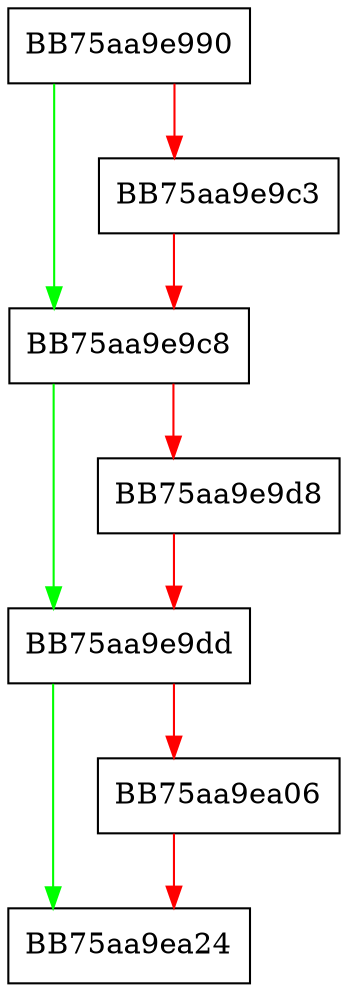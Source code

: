 digraph RpfAPI_FreePersistedData {
  node [shape="box"];
  graph [splines=ortho];
  BB75aa9e990 -> BB75aa9e9c8 [color="green"];
  BB75aa9e990 -> BB75aa9e9c3 [color="red"];
  BB75aa9e9c3 -> BB75aa9e9c8 [color="red"];
  BB75aa9e9c8 -> BB75aa9e9dd [color="green"];
  BB75aa9e9c8 -> BB75aa9e9d8 [color="red"];
  BB75aa9e9d8 -> BB75aa9e9dd [color="red"];
  BB75aa9e9dd -> BB75aa9ea24 [color="green"];
  BB75aa9e9dd -> BB75aa9ea06 [color="red"];
  BB75aa9ea06 -> BB75aa9ea24 [color="red"];
}